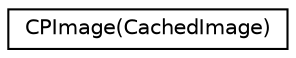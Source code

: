 digraph "Graphical Class Hierarchy"
{
  edge [fontname="Helvetica",fontsize="10",labelfontname="Helvetica",labelfontsize="10"];
  node [fontname="Helvetica",fontsize="10",shape=record];
  rankdir="LR";
  Node1 [label="CPImage(CachedImage)",height=0.2,width=0.4,color="black", fillcolor="white", style="filled",URL="$category_c_p_image_07_cached_image_08.html"];
}
